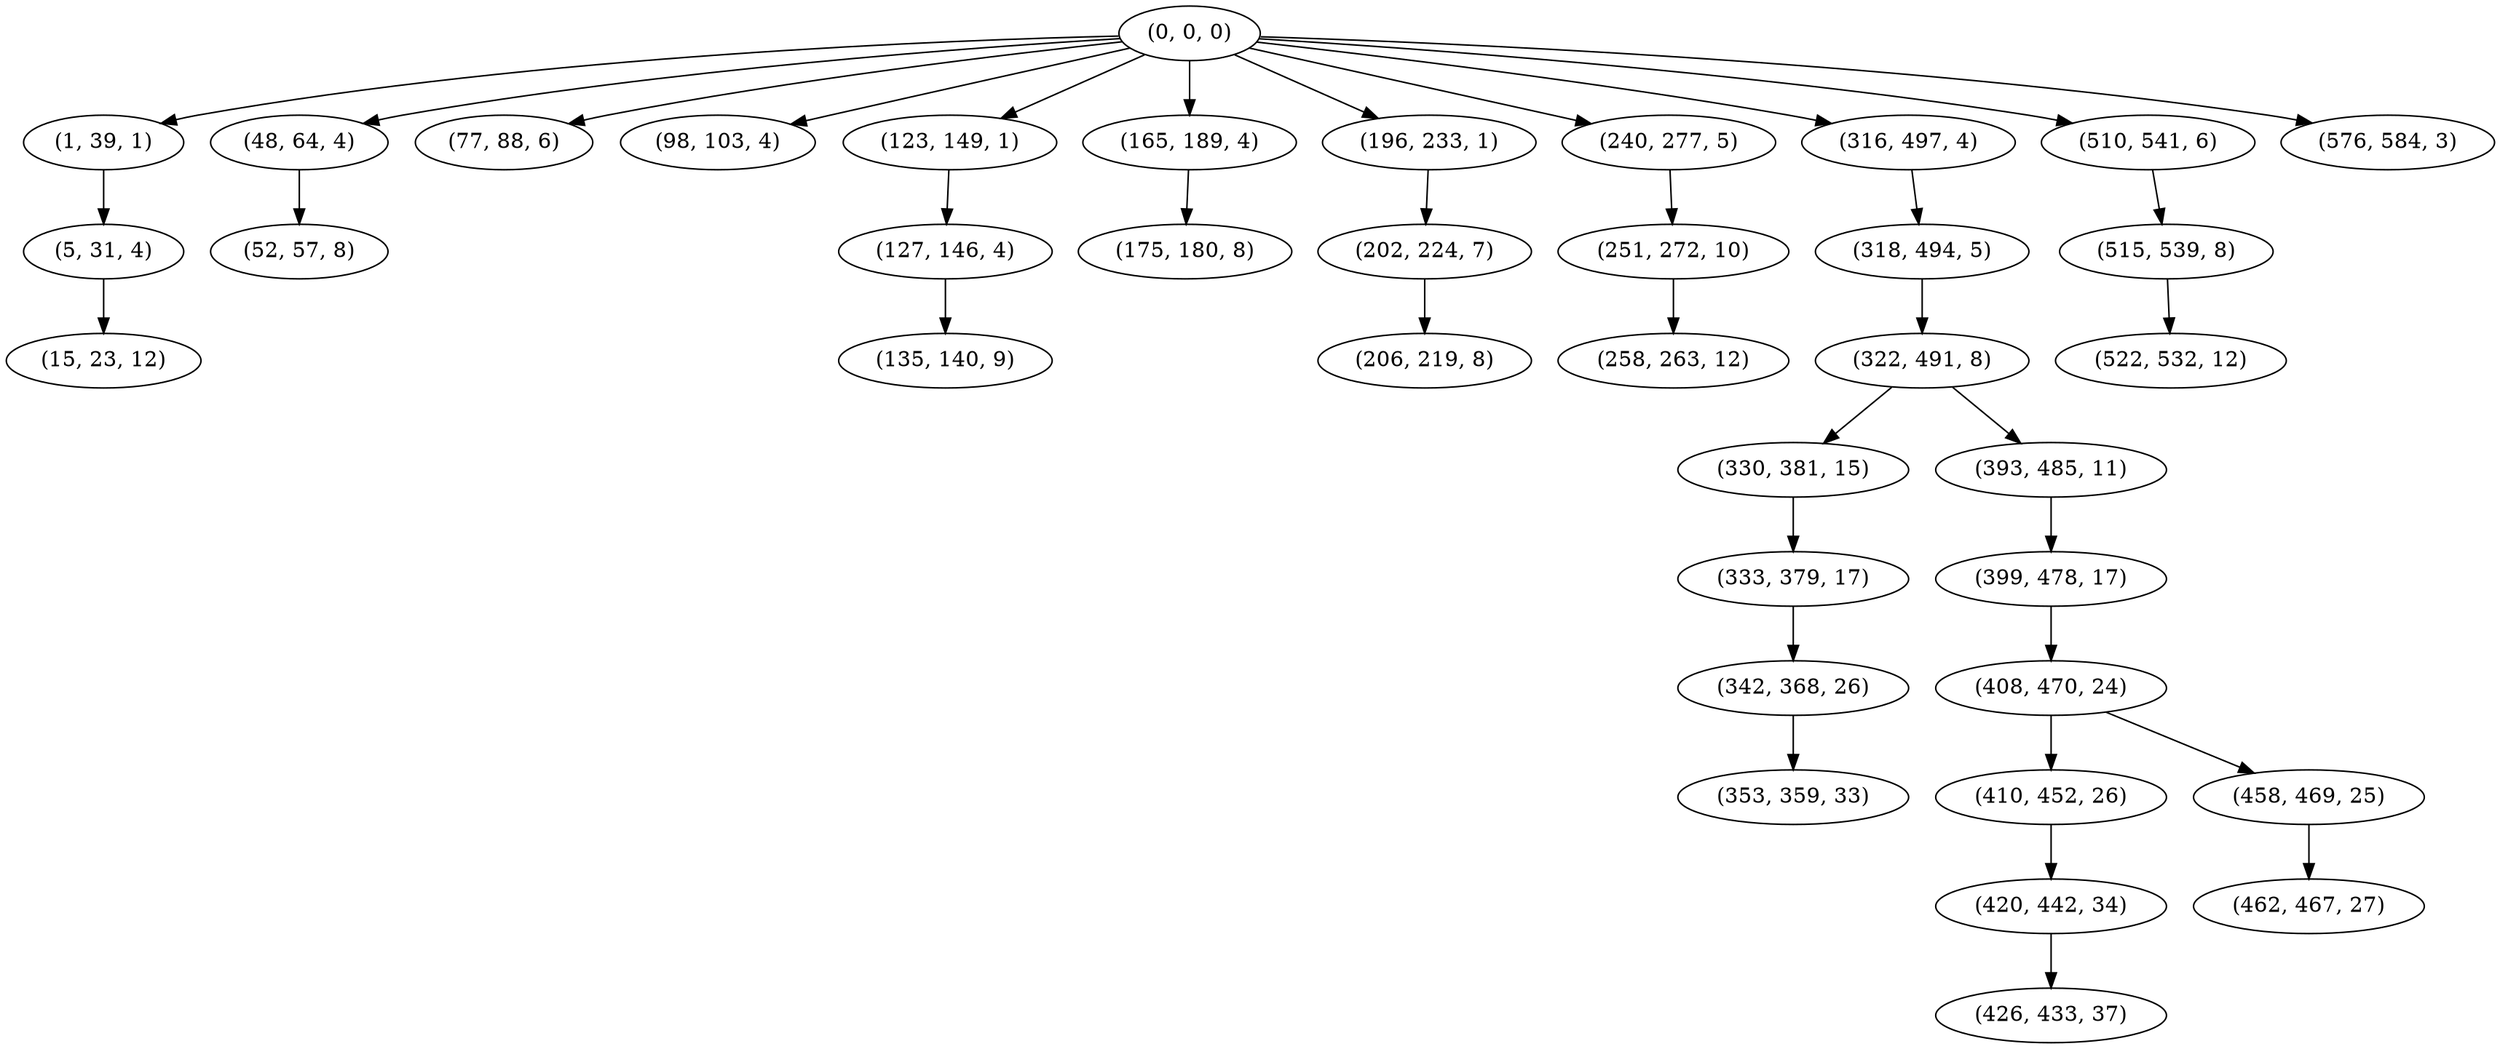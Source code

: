 digraph tree {
    "(0, 0, 0)";
    "(1, 39, 1)";
    "(5, 31, 4)";
    "(15, 23, 12)";
    "(48, 64, 4)";
    "(52, 57, 8)";
    "(77, 88, 6)";
    "(98, 103, 4)";
    "(123, 149, 1)";
    "(127, 146, 4)";
    "(135, 140, 9)";
    "(165, 189, 4)";
    "(175, 180, 8)";
    "(196, 233, 1)";
    "(202, 224, 7)";
    "(206, 219, 8)";
    "(240, 277, 5)";
    "(251, 272, 10)";
    "(258, 263, 12)";
    "(316, 497, 4)";
    "(318, 494, 5)";
    "(322, 491, 8)";
    "(330, 381, 15)";
    "(333, 379, 17)";
    "(342, 368, 26)";
    "(353, 359, 33)";
    "(393, 485, 11)";
    "(399, 478, 17)";
    "(408, 470, 24)";
    "(410, 452, 26)";
    "(420, 442, 34)";
    "(426, 433, 37)";
    "(458, 469, 25)";
    "(462, 467, 27)";
    "(510, 541, 6)";
    "(515, 539, 8)";
    "(522, 532, 12)";
    "(576, 584, 3)";
    "(0, 0, 0)" -> "(1, 39, 1)";
    "(0, 0, 0)" -> "(48, 64, 4)";
    "(0, 0, 0)" -> "(77, 88, 6)";
    "(0, 0, 0)" -> "(98, 103, 4)";
    "(0, 0, 0)" -> "(123, 149, 1)";
    "(0, 0, 0)" -> "(165, 189, 4)";
    "(0, 0, 0)" -> "(196, 233, 1)";
    "(0, 0, 0)" -> "(240, 277, 5)";
    "(0, 0, 0)" -> "(316, 497, 4)";
    "(0, 0, 0)" -> "(510, 541, 6)";
    "(0, 0, 0)" -> "(576, 584, 3)";
    "(1, 39, 1)" -> "(5, 31, 4)";
    "(5, 31, 4)" -> "(15, 23, 12)";
    "(48, 64, 4)" -> "(52, 57, 8)";
    "(123, 149, 1)" -> "(127, 146, 4)";
    "(127, 146, 4)" -> "(135, 140, 9)";
    "(165, 189, 4)" -> "(175, 180, 8)";
    "(196, 233, 1)" -> "(202, 224, 7)";
    "(202, 224, 7)" -> "(206, 219, 8)";
    "(240, 277, 5)" -> "(251, 272, 10)";
    "(251, 272, 10)" -> "(258, 263, 12)";
    "(316, 497, 4)" -> "(318, 494, 5)";
    "(318, 494, 5)" -> "(322, 491, 8)";
    "(322, 491, 8)" -> "(330, 381, 15)";
    "(322, 491, 8)" -> "(393, 485, 11)";
    "(330, 381, 15)" -> "(333, 379, 17)";
    "(333, 379, 17)" -> "(342, 368, 26)";
    "(342, 368, 26)" -> "(353, 359, 33)";
    "(393, 485, 11)" -> "(399, 478, 17)";
    "(399, 478, 17)" -> "(408, 470, 24)";
    "(408, 470, 24)" -> "(410, 452, 26)";
    "(408, 470, 24)" -> "(458, 469, 25)";
    "(410, 452, 26)" -> "(420, 442, 34)";
    "(420, 442, 34)" -> "(426, 433, 37)";
    "(458, 469, 25)" -> "(462, 467, 27)";
    "(510, 541, 6)" -> "(515, 539, 8)";
    "(515, 539, 8)" -> "(522, 532, 12)";
}
